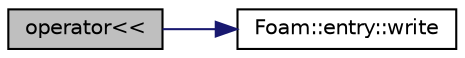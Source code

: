 digraph "operator&lt;&lt;"
{
  bgcolor="transparent";
  edge [fontname="Helvetica",fontsize="10",labelfontname="Helvetica",labelfontsize="10"];
  node [fontname="Helvetica",fontsize="10",shape=record];
  rankdir="LR";
  Node16454 [label="operator\<\<",height=0.2,width=0.4,color="black", fillcolor="grey75", style="filled", fontcolor="black"];
  Node16454 -> Node16455 [color="midnightblue",fontsize="10",style="solid",fontname="Helvetica"];
  Node16455 [label="Foam::entry::write",height=0.2,width=0.4,color="black",URL="$a27137.html#a0f9d681a986a826fac5aed521d41e3b6",tooltip="Write. "];
}
